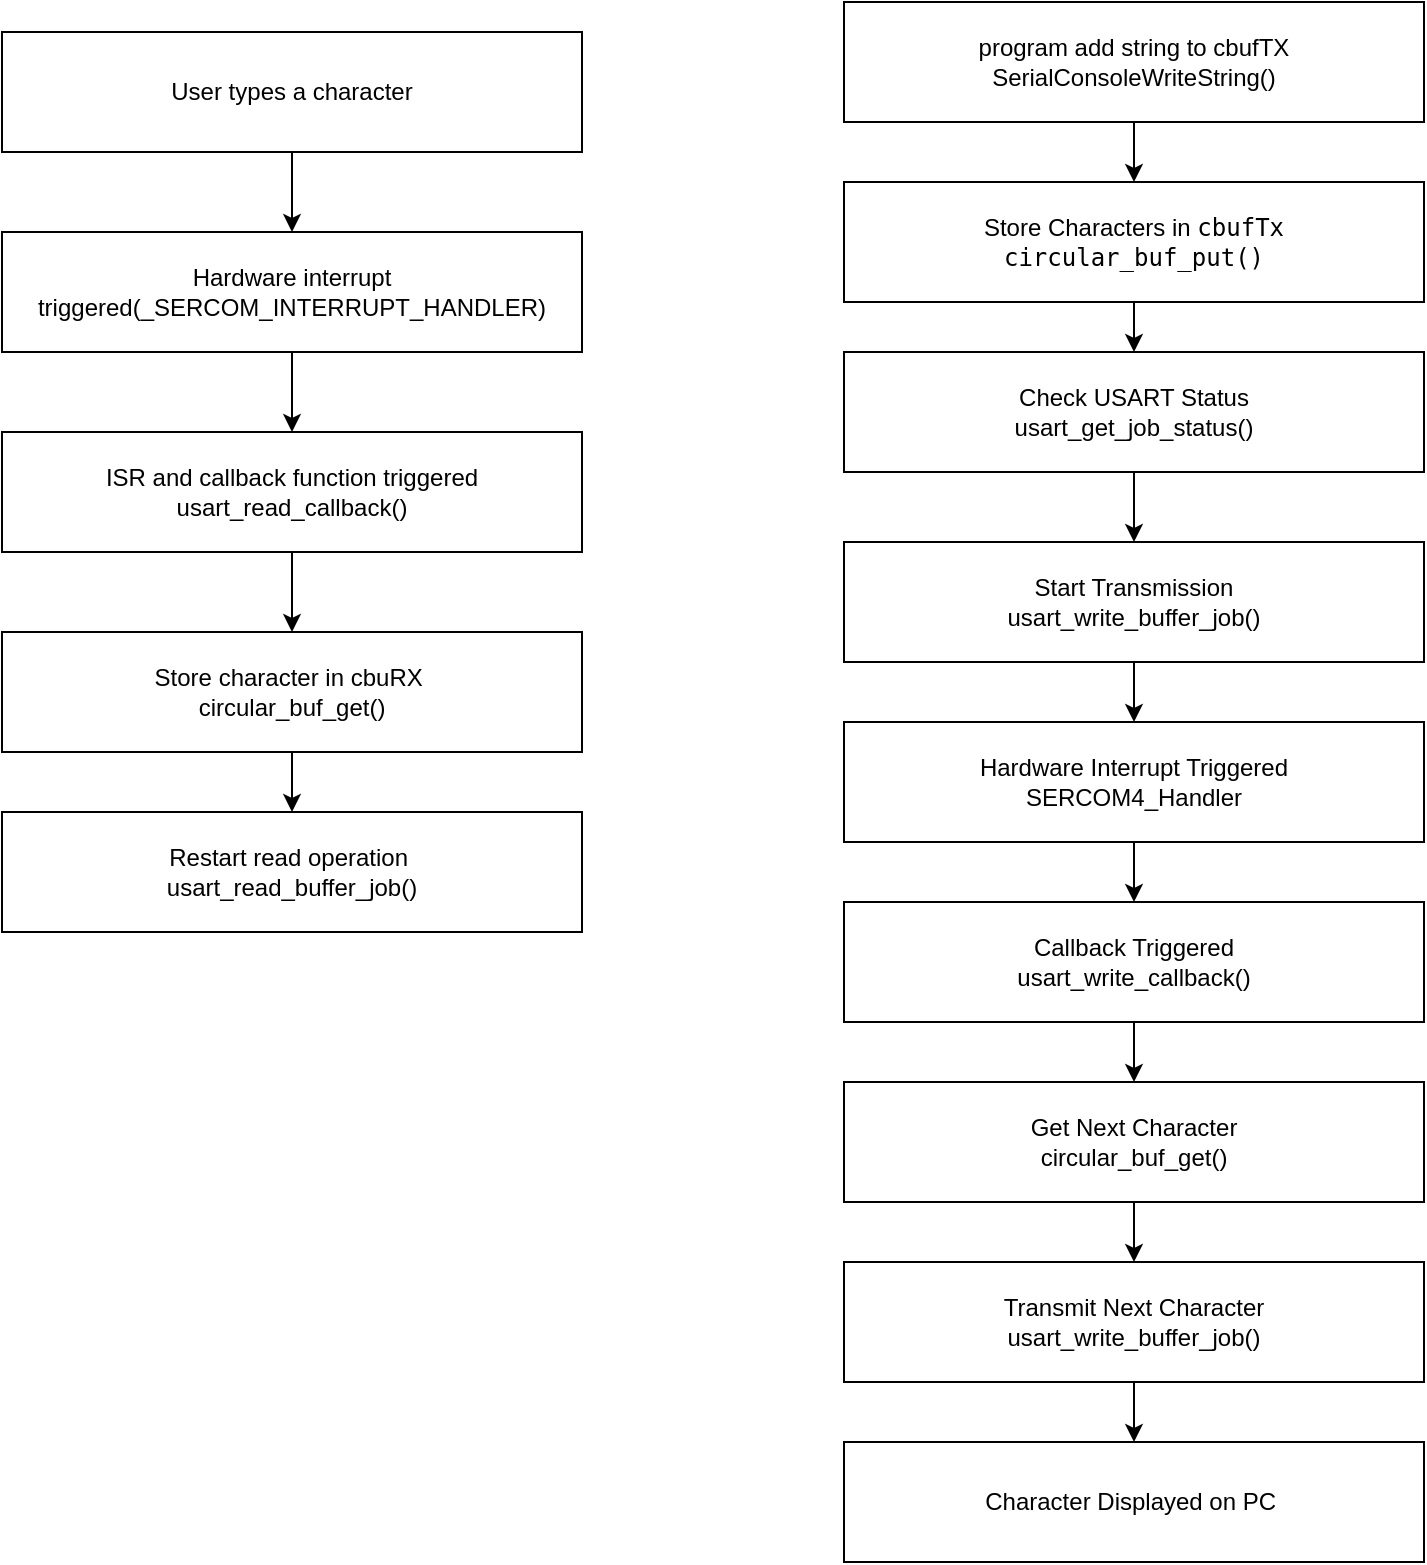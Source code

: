 <mxfile version="26.1.1">
  <diagram name="第 1 页" id="Ay5rzWE2ONiPf5jQf8Lk">
    <mxGraphModel dx="1426" dy="868" grid="1" gridSize="10" guides="1" tooltips="1" connect="1" arrows="1" fold="1" page="1" pageScale="1" pageWidth="827" pageHeight="1169" math="0" shadow="0">
      <root>
        <mxCell id="0" />
        <mxCell id="1" parent="0" />
        <mxCell id="5YEp5wDfop_LUUZbk5wP-3" value="" style="edgeStyle=orthogonalEdgeStyle;rounded=0;orthogonalLoop=1;jettySize=auto;html=1;" edge="1" parent="1" source="5YEp5wDfop_LUUZbk5wP-1" target="5YEp5wDfop_LUUZbk5wP-2">
          <mxGeometry relative="1" as="geometry" />
        </mxCell>
        <mxCell id="5YEp5wDfop_LUUZbk5wP-1" value="User types a character" style="rounded=0;whiteSpace=wrap;html=1;" vertex="1" parent="1">
          <mxGeometry x="30" y="135" width="290" height="60" as="geometry" />
        </mxCell>
        <mxCell id="5YEp5wDfop_LUUZbk5wP-5" value="" style="edgeStyle=orthogonalEdgeStyle;rounded=0;orthogonalLoop=1;jettySize=auto;html=1;" edge="1" parent="1" source="5YEp5wDfop_LUUZbk5wP-2" target="5YEp5wDfop_LUUZbk5wP-4">
          <mxGeometry relative="1" as="geometry" />
        </mxCell>
        <mxCell id="5YEp5wDfop_LUUZbk5wP-2" value="Hardware interrupt triggered(_SERCOM_INTERRUPT_HANDLER)" style="rounded=0;whiteSpace=wrap;html=1;" vertex="1" parent="1">
          <mxGeometry x="30" y="235" width="290" height="60" as="geometry" />
        </mxCell>
        <mxCell id="5YEp5wDfop_LUUZbk5wP-8" value="" style="edgeStyle=orthogonalEdgeStyle;rounded=0;orthogonalLoop=1;jettySize=auto;html=1;" edge="1" parent="1" source="5YEp5wDfop_LUUZbk5wP-4" target="5YEp5wDfop_LUUZbk5wP-7">
          <mxGeometry relative="1" as="geometry" />
        </mxCell>
        <mxCell id="5YEp5wDfop_LUUZbk5wP-4" value="ISR and callback function triggered&lt;div&gt;usart_read_callback()&lt;/div&gt;" style="rounded=0;whiteSpace=wrap;html=1;" vertex="1" parent="1">
          <mxGeometry x="30" y="335" width="290" height="60" as="geometry" />
        </mxCell>
        <mxCell id="5YEp5wDfop_LUUZbk5wP-10" value="" style="edgeStyle=orthogonalEdgeStyle;rounded=0;orthogonalLoop=1;jettySize=auto;html=1;" edge="1" parent="1" source="5YEp5wDfop_LUUZbk5wP-7" target="5YEp5wDfop_LUUZbk5wP-9">
          <mxGeometry relative="1" as="geometry" />
        </mxCell>
        <mxCell id="5YEp5wDfop_LUUZbk5wP-7" value="Store character in cbuRX&amp;nbsp;&lt;div&gt;circular_buf_get()&lt;/div&gt;" style="rounded=0;whiteSpace=wrap;html=1;" vertex="1" parent="1">
          <mxGeometry x="30" y="435" width="290" height="60" as="geometry" />
        </mxCell>
        <mxCell id="5YEp5wDfop_LUUZbk5wP-9" value="Restart read operation&amp;nbsp;&lt;div&gt;usart_read_buffer_job()&lt;/div&gt;" style="rounded=0;whiteSpace=wrap;html=1;" vertex="1" parent="1">
          <mxGeometry x="30" y="525" width="290" height="60" as="geometry" />
        </mxCell>
        <mxCell id="5YEp5wDfop_LUUZbk5wP-13" value="" style="edgeStyle=orthogonalEdgeStyle;rounded=0;orthogonalLoop=1;jettySize=auto;html=1;" edge="1" parent="1" source="5YEp5wDfop_LUUZbk5wP-11" target="5YEp5wDfop_LUUZbk5wP-12">
          <mxGeometry relative="1" as="geometry" />
        </mxCell>
        <mxCell id="5YEp5wDfop_LUUZbk5wP-11" value="program add string to cbufTX&lt;div&gt;SerialConsoleWriteString()&lt;/div&gt;" style="rounded=0;whiteSpace=wrap;html=1;" vertex="1" parent="1">
          <mxGeometry x="451" y="120" width="290" height="60" as="geometry" />
        </mxCell>
        <mxCell id="5YEp5wDfop_LUUZbk5wP-15" value="" style="edgeStyle=orthogonalEdgeStyle;rounded=0;orthogonalLoop=1;jettySize=auto;html=1;" edge="1" parent="1" source="5YEp5wDfop_LUUZbk5wP-12" target="5YEp5wDfop_LUUZbk5wP-14">
          <mxGeometry relative="1" as="geometry" />
        </mxCell>
        <mxCell id="5YEp5wDfop_LUUZbk5wP-12" value="Store Characters in &lt;code data-end=&quot;265&quot; data-start=&quot;257&quot;&gt;cbufTx&lt;/code&gt;&lt;div&gt;&lt;code data-end=&quot;265&quot; data-start=&quot;257&quot;&gt;circular_buf_put()&lt;/code&gt;&lt;/div&gt;" style="rounded=0;whiteSpace=wrap;html=1;" vertex="1" parent="1">
          <mxGeometry x="451" y="210" width="290" height="60" as="geometry" />
        </mxCell>
        <mxCell id="5YEp5wDfop_LUUZbk5wP-17" value="" style="edgeStyle=orthogonalEdgeStyle;rounded=0;orthogonalLoop=1;jettySize=auto;html=1;" edge="1" parent="1" source="5YEp5wDfop_LUUZbk5wP-14" target="5YEp5wDfop_LUUZbk5wP-16">
          <mxGeometry relative="1" as="geometry" />
        </mxCell>
        <mxCell id="5YEp5wDfop_LUUZbk5wP-14" value="Check USART Status&lt;div&gt;usart_get_job_status()&lt;/div&gt;" style="rounded=0;whiteSpace=wrap;html=1;" vertex="1" parent="1">
          <mxGeometry x="451" y="295" width="290" height="60" as="geometry" />
        </mxCell>
        <mxCell id="5YEp5wDfop_LUUZbk5wP-19" value="" style="edgeStyle=orthogonalEdgeStyle;rounded=0;orthogonalLoop=1;jettySize=auto;html=1;" edge="1" parent="1" source="5YEp5wDfop_LUUZbk5wP-16" target="5YEp5wDfop_LUUZbk5wP-18">
          <mxGeometry relative="1" as="geometry" />
        </mxCell>
        <mxCell id="5YEp5wDfop_LUUZbk5wP-16" value="Start Transmission&lt;div&gt;usart_write_buffer_job()&lt;/div&gt;" style="rounded=0;whiteSpace=wrap;html=1;" vertex="1" parent="1">
          <mxGeometry x="451" y="390" width="290" height="60" as="geometry" />
        </mxCell>
        <mxCell id="5YEp5wDfop_LUUZbk5wP-21" value="" style="edgeStyle=orthogonalEdgeStyle;rounded=0;orthogonalLoop=1;jettySize=auto;html=1;" edge="1" parent="1" source="5YEp5wDfop_LUUZbk5wP-18" target="5YEp5wDfop_LUUZbk5wP-20">
          <mxGeometry relative="1" as="geometry" />
        </mxCell>
        <mxCell id="5YEp5wDfop_LUUZbk5wP-18" value="Hardware Interrupt Triggered&lt;div&gt;SERCOM4_Handler&lt;/div&gt;" style="rounded=0;whiteSpace=wrap;html=1;" vertex="1" parent="1">
          <mxGeometry x="451" y="480" width="290" height="60" as="geometry" />
        </mxCell>
        <mxCell id="5YEp5wDfop_LUUZbk5wP-23" value="" style="edgeStyle=orthogonalEdgeStyle;rounded=0;orthogonalLoop=1;jettySize=auto;html=1;" edge="1" parent="1" source="5YEp5wDfop_LUUZbk5wP-20" target="5YEp5wDfop_LUUZbk5wP-22">
          <mxGeometry relative="1" as="geometry" />
        </mxCell>
        <mxCell id="5YEp5wDfop_LUUZbk5wP-20" value="Callback Triggered&lt;div&gt;usart_write_callback()&lt;/div&gt;" style="rounded=0;whiteSpace=wrap;html=1;" vertex="1" parent="1">
          <mxGeometry x="451" y="570" width="290" height="60" as="geometry" />
        </mxCell>
        <mxCell id="5YEp5wDfop_LUUZbk5wP-25" value="" style="edgeStyle=orthogonalEdgeStyle;rounded=0;orthogonalLoop=1;jettySize=auto;html=1;" edge="1" parent="1" source="5YEp5wDfop_LUUZbk5wP-22" target="5YEp5wDfop_LUUZbk5wP-24">
          <mxGeometry relative="1" as="geometry" />
        </mxCell>
        <mxCell id="5YEp5wDfop_LUUZbk5wP-22" value="Get Next Character&lt;div&gt;circular_buf_get()&lt;/div&gt;" style="rounded=0;whiteSpace=wrap;html=1;" vertex="1" parent="1">
          <mxGeometry x="451" y="660" width="290" height="60" as="geometry" />
        </mxCell>
        <mxCell id="5YEp5wDfop_LUUZbk5wP-27" value="" style="edgeStyle=orthogonalEdgeStyle;rounded=0;orthogonalLoop=1;jettySize=auto;html=1;" edge="1" parent="1" source="5YEp5wDfop_LUUZbk5wP-24" target="5YEp5wDfop_LUUZbk5wP-26">
          <mxGeometry relative="1" as="geometry" />
        </mxCell>
        <mxCell id="5YEp5wDfop_LUUZbk5wP-24" value="Transmit Next Character&lt;div&gt;usart_write_buffer_job()&lt;/div&gt;" style="rounded=0;whiteSpace=wrap;html=1;" vertex="1" parent="1">
          <mxGeometry x="451" y="750" width="290" height="60" as="geometry" />
        </mxCell>
        <mxCell id="5YEp5wDfop_LUUZbk5wP-26" value="Character Displayed on PC&amp;nbsp;" style="rounded=0;whiteSpace=wrap;html=1;" vertex="1" parent="1">
          <mxGeometry x="451" y="840" width="290" height="60" as="geometry" />
        </mxCell>
      </root>
    </mxGraphModel>
  </diagram>
</mxfile>
